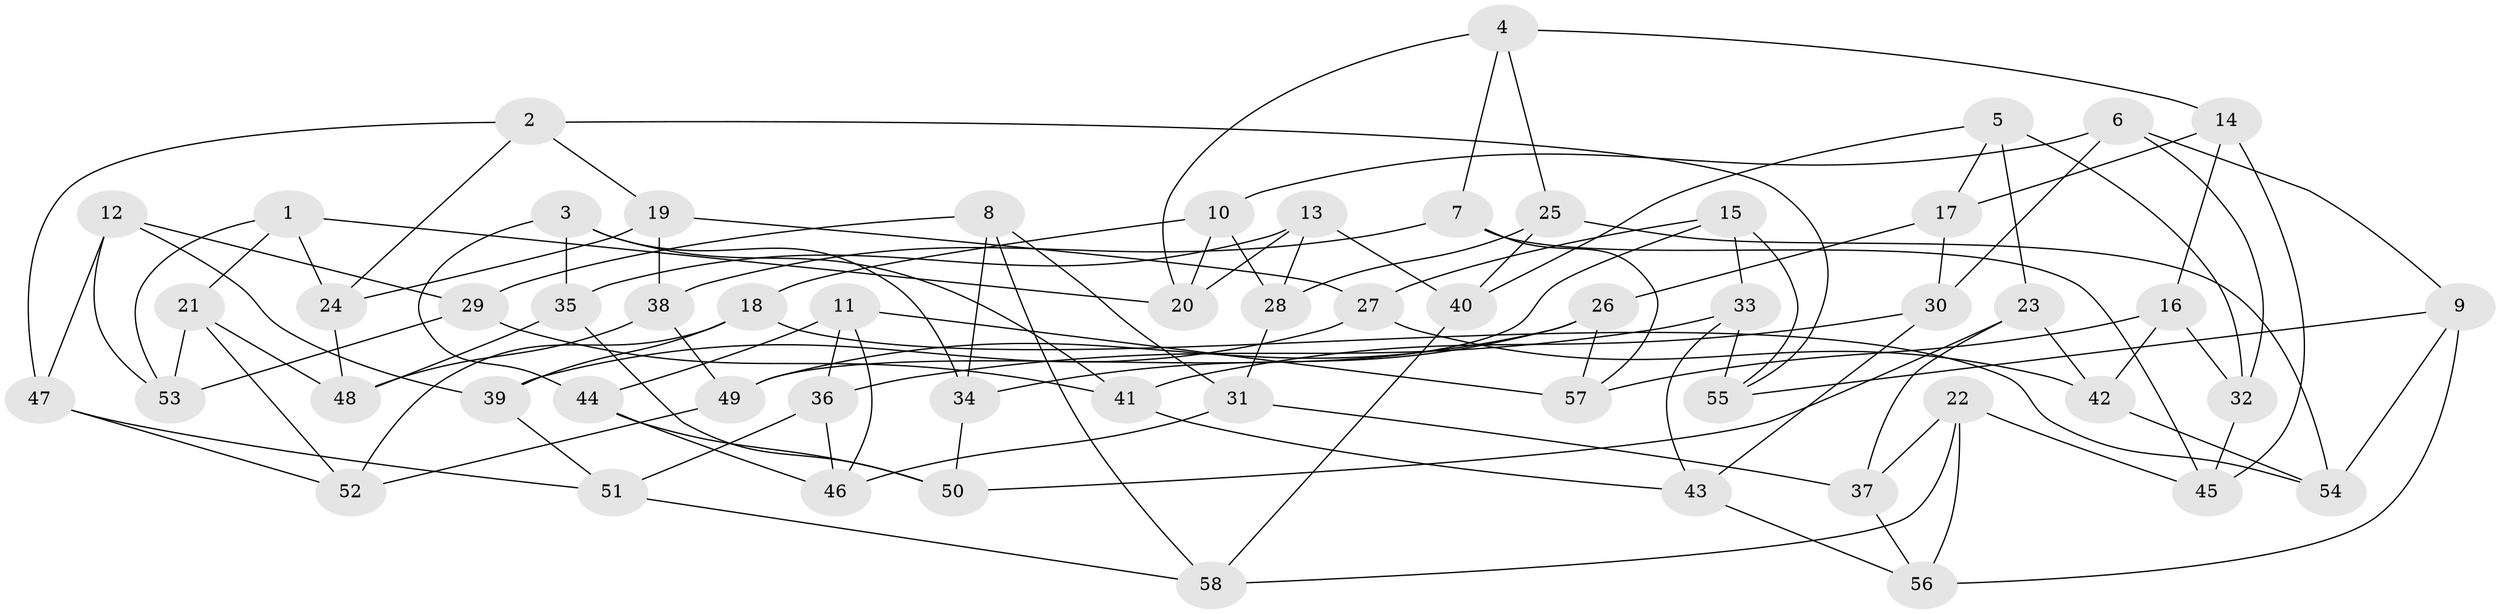 // Generated by graph-tools (version 1.1) at 2025/03/03/09/25 03:03:03]
// undirected, 58 vertices, 116 edges
graph export_dot {
graph [start="1"]
  node [color=gray90,style=filled];
  1;
  2;
  3;
  4;
  5;
  6;
  7;
  8;
  9;
  10;
  11;
  12;
  13;
  14;
  15;
  16;
  17;
  18;
  19;
  20;
  21;
  22;
  23;
  24;
  25;
  26;
  27;
  28;
  29;
  30;
  31;
  32;
  33;
  34;
  35;
  36;
  37;
  38;
  39;
  40;
  41;
  42;
  43;
  44;
  45;
  46;
  47;
  48;
  49;
  50;
  51;
  52;
  53;
  54;
  55;
  56;
  57;
  58;
  1 -- 53;
  1 -- 21;
  1 -- 20;
  1 -- 24;
  2 -- 24;
  2 -- 55;
  2 -- 19;
  2 -- 47;
  3 -- 41;
  3 -- 35;
  3 -- 44;
  3 -- 34;
  4 -- 7;
  4 -- 14;
  4 -- 25;
  4 -- 20;
  5 -- 32;
  5 -- 23;
  5 -- 17;
  5 -- 40;
  6 -- 32;
  6 -- 9;
  6 -- 30;
  6 -- 10;
  7 -- 57;
  7 -- 38;
  7 -- 45;
  8 -- 34;
  8 -- 31;
  8 -- 58;
  8 -- 29;
  9 -- 56;
  9 -- 54;
  9 -- 55;
  10 -- 20;
  10 -- 28;
  10 -- 18;
  11 -- 57;
  11 -- 44;
  11 -- 36;
  11 -- 46;
  12 -- 29;
  12 -- 47;
  12 -- 53;
  12 -- 39;
  13 -- 40;
  13 -- 20;
  13 -- 35;
  13 -- 28;
  14 -- 45;
  14 -- 16;
  14 -- 17;
  15 -- 55;
  15 -- 27;
  15 -- 33;
  15 -- 49;
  16 -- 57;
  16 -- 32;
  16 -- 42;
  17 -- 30;
  17 -- 26;
  18 -- 39;
  18 -- 52;
  18 -- 54;
  19 -- 27;
  19 -- 24;
  19 -- 38;
  21 -- 48;
  21 -- 52;
  21 -- 53;
  22 -- 56;
  22 -- 45;
  22 -- 37;
  22 -- 58;
  23 -- 50;
  23 -- 42;
  23 -- 37;
  24 -- 48;
  25 -- 40;
  25 -- 28;
  25 -- 54;
  26 -- 57;
  26 -- 49;
  26 -- 34;
  27 -- 39;
  27 -- 42;
  28 -- 31;
  29 -- 41;
  29 -- 53;
  30 -- 43;
  30 -- 41;
  31 -- 46;
  31 -- 37;
  32 -- 45;
  33 -- 43;
  33 -- 55;
  33 -- 36;
  34 -- 50;
  35 -- 50;
  35 -- 48;
  36 -- 46;
  36 -- 51;
  37 -- 56;
  38 -- 48;
  38 -- 49;
  39 -- 51;
  40 -- 58;
  41 -- 43;
  42 -- 54;
  43 -- 56;
  44 -- 46;
  44 -- 50;
  47 -- 52;
  47 -- 51;
  49 -- 52;
  51 -- 58;
}
